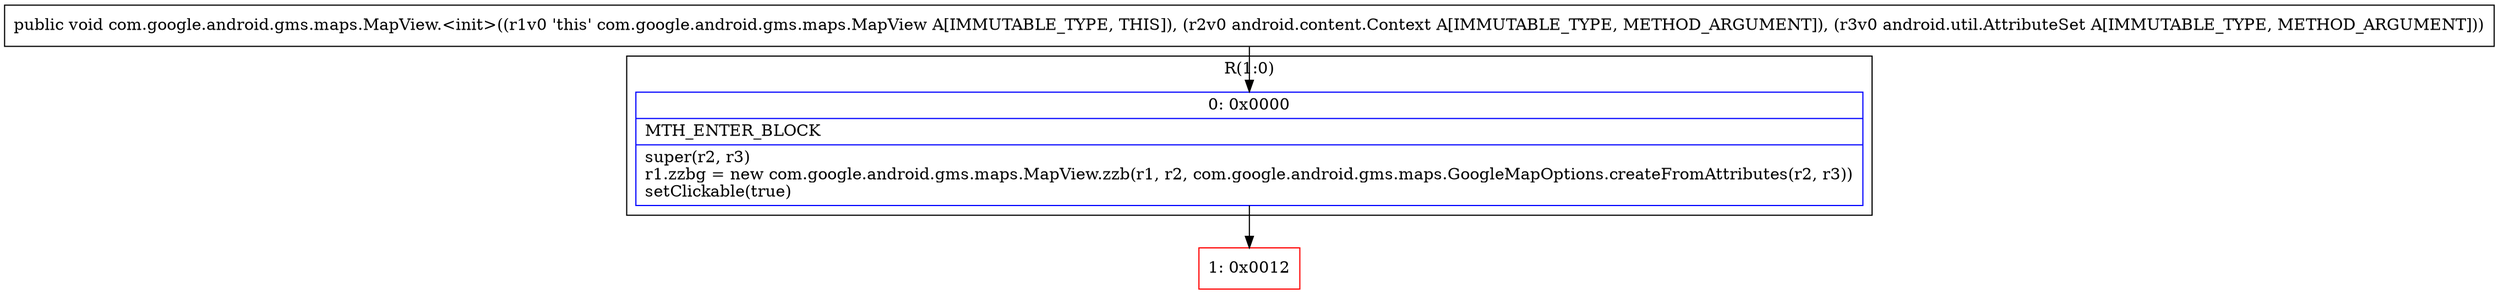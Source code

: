 digraph "CFG forcom.google.android.gms.maps.MapView.\<init\>(Landroid\/content\/Context;Landroid\/util\/AttributeSet;)V" {
subgraph cluster_Region_1787681938 {
label = "R(1:0)";
node [shape=record,color=blue];
Node_0 [shape=record,label="{0\:\ 0x0000|MTH_ENTER_BLOCK\l|super(r2, r3)\lr1.zzbg = new com.google.android.gms.maps.MapView.zzb(r1, r2, com.google.android.gms.maps.GoogleMapOptions.createFromAttributes(r2, r3))\lsetClickable(true)\l}"];
}
Node_1 [shape=record,color=red,label="{1\:\ 0x0012}"];
MethodNode[shape=record,label="{public void com.google.android.gms.maps.MapView.\<init\>((r1v0 'this' com.google.android.gms.maps.MapView A[IMMUTABLE_TYPE, THIS]), (r2v0 android.content.Context A[IMMUTABLE_TYPE, METHOD_ARGUMENT]), (r3v0 android.util.AttributeSet A[IMMUTABLE_TYPE, METHOD_ARGUMENT])) }"];
MethodNode -> Node_0;
Node_0 -> Node_1;
}

